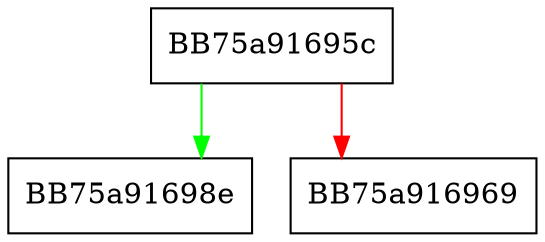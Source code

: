 digraph push_back {
  node [shape="box"];
  graph [splines=ortho];
  BB75a91695c -> BB75a91698e [color="green"];
  BB75a91695c -> BB75a916969 [color="red"];
}